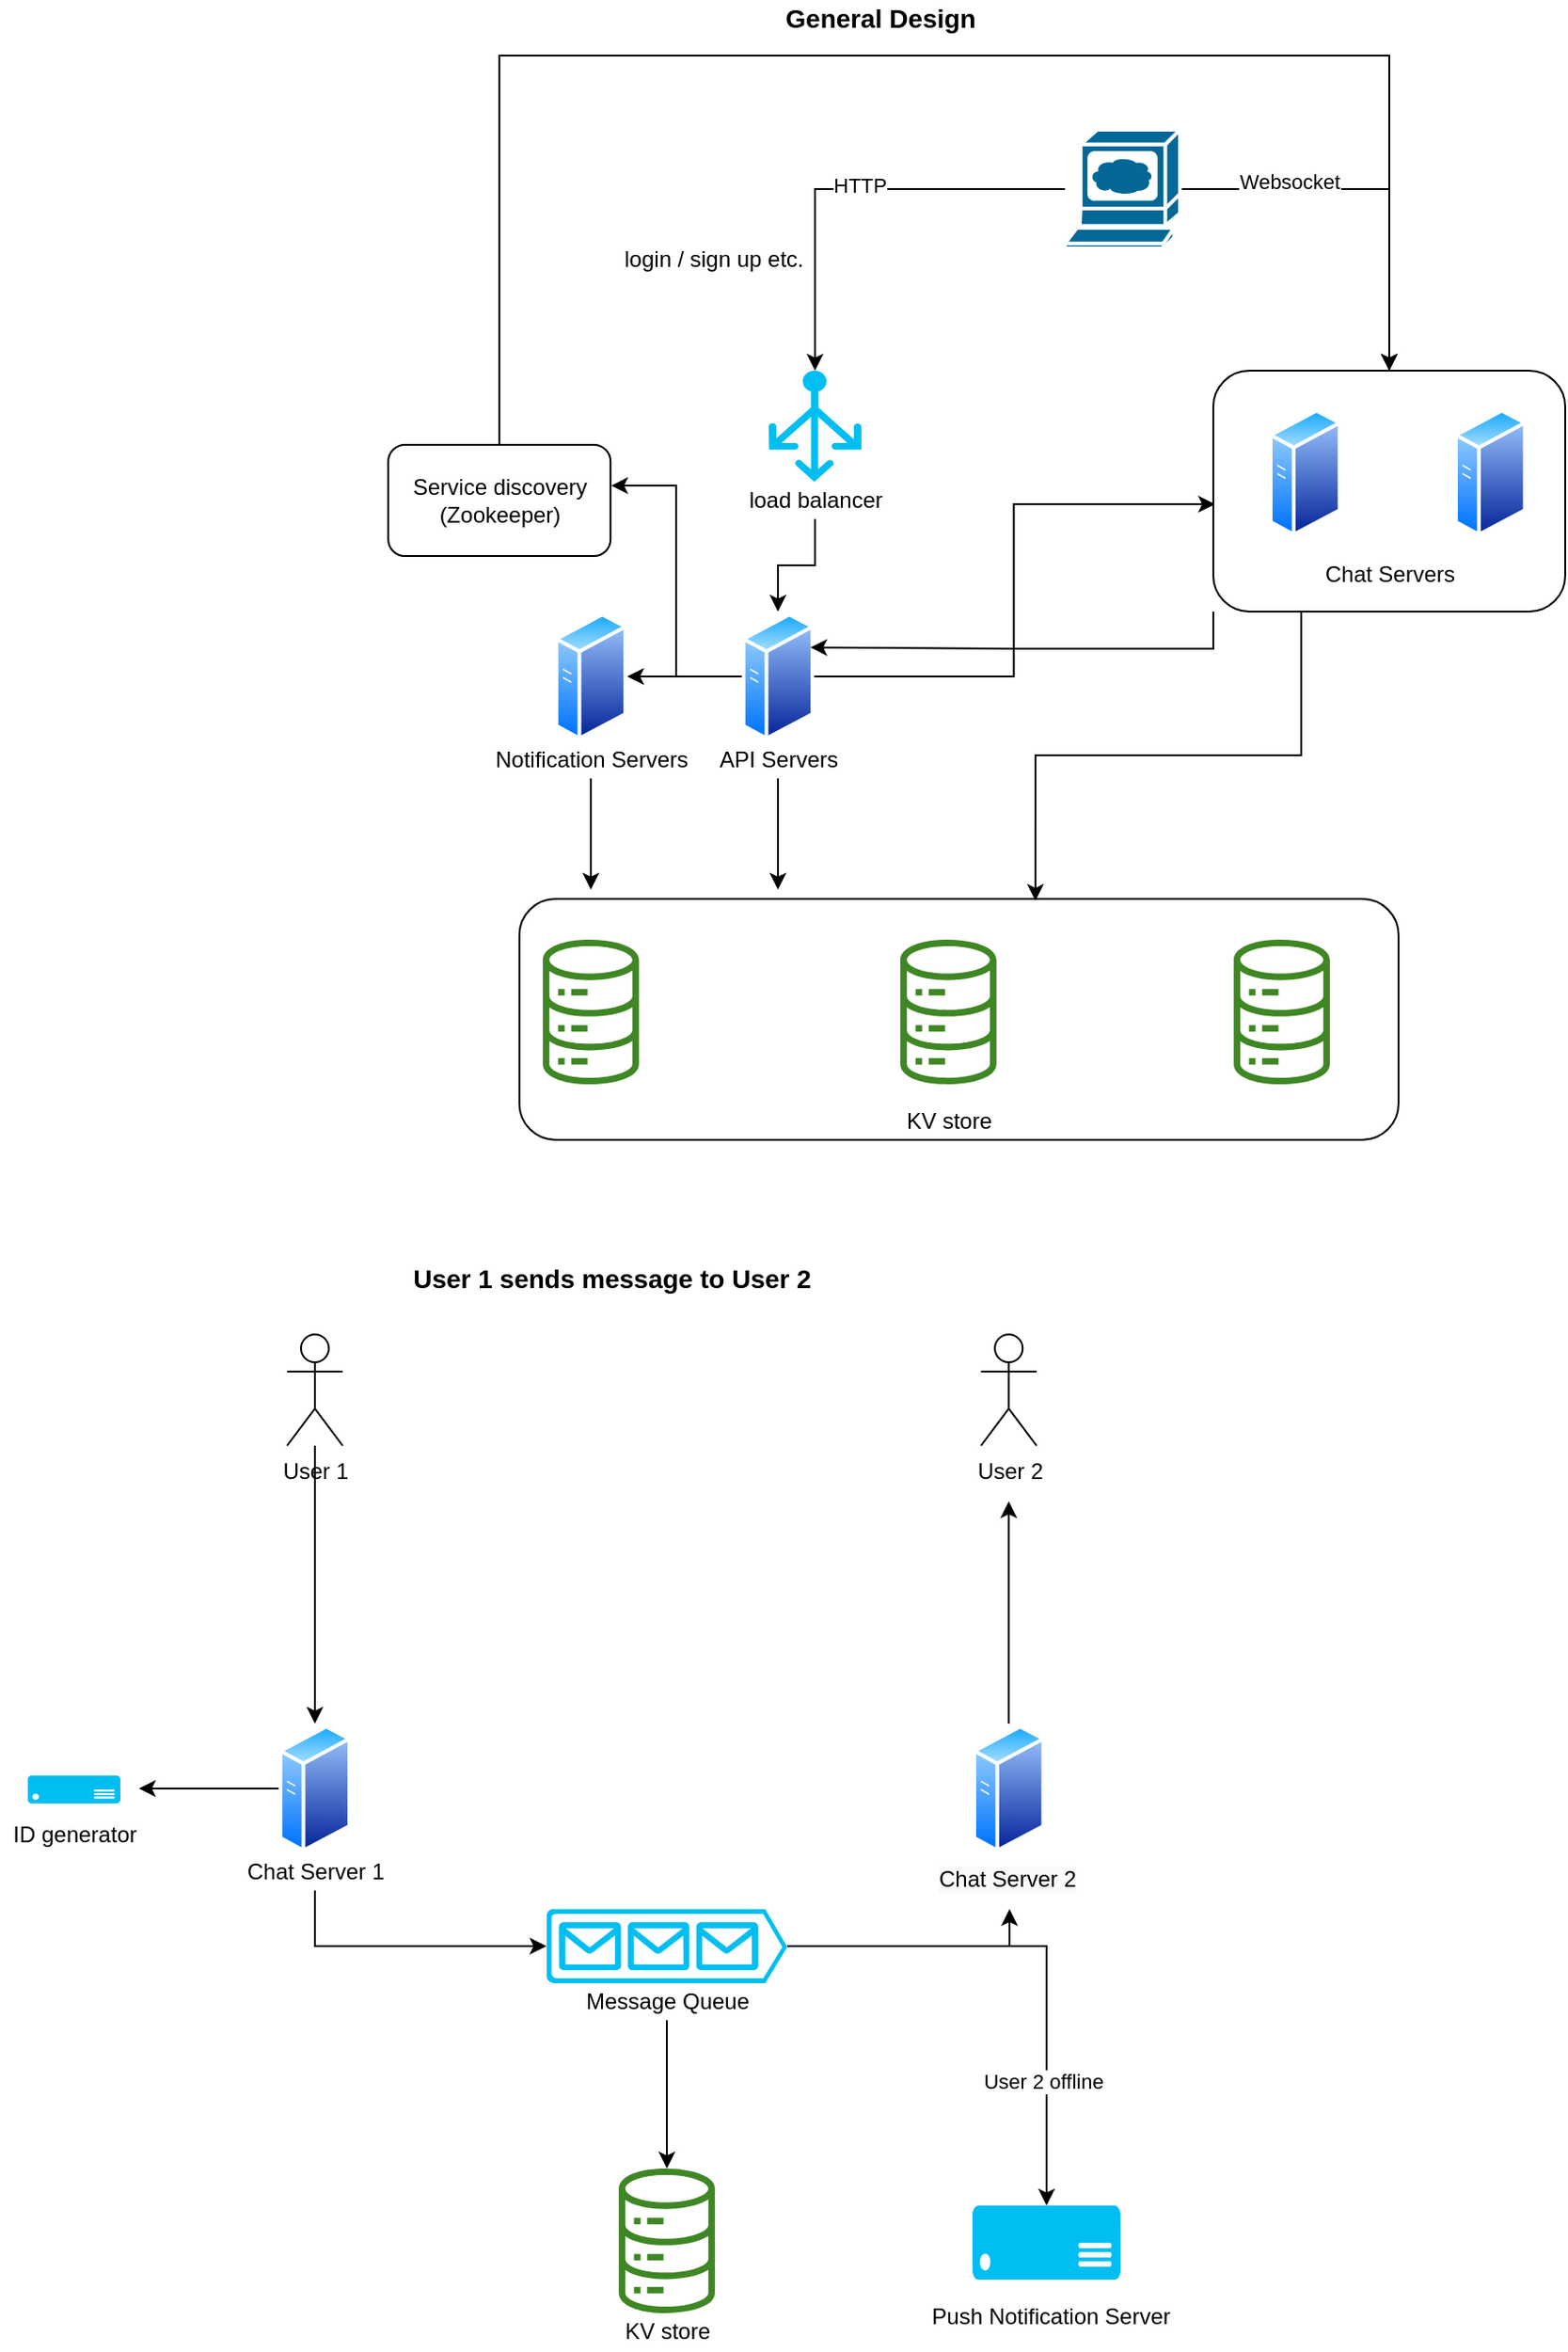 <mxfile version="17.4.4" type="github">
  <diagram id="Kc_5fzsNJj1rrljEpmhN" name="Page-1">
    <mxGraphModel dx="2076" dy="1129" grid="1" gridSize="10" guides="1" tooltips="1" connect="1" arrows="1" fold="1" page="1" pageScale="1" pageWidth="850" pageHeight="1100" math="0" shadow="0">
      <root>
        <mxCell id="0" />
        <mxCell id="1" parent="0" />
        <mxCell id="qmVG4XL9D6MHdwjUhQzo-19" value="" style="rounded=1;whiteSpace=wrap;html=1;" vertex="1" parent="1">
          <mxGeometry x="35.4" y="485" width="474.6" height="130" as="geometry" />
        </mxCell>
        <mxCell id="qmVG4XL9D6MHdwjUhQzo-8" style="edgeStyle=orthogonalEdgeStyle;rounded=0;orthogonalLoop=1;jettySize=auto;html=1;entryX=0.5;entryY=0;entryDx=0;entryDy=0;entryPerimeter=0;" edge="1" parent="1" source="qmVG4XL9D6MHdwjUhQzo-1" target="qmVG4XL9D6MHdwjUhQzo-2">
          <mxGeometry relative="1" as="geometry" />
        </mxCell>
        <mxCell id="qmVG4XL9D6MHdwjUhQzo-30" value="HTTP" style="edgeLabel;html=1;align=center;verticalAlign=middle;resizable=0;points=[];" vertex="1" connectable="0" parent="qmVG4XL9D6MHdwjUhQzo-8">
          <mxGeometry x="-0.047" y="-2" relative="1" as="geometry">
            <mxPoint as="offset" />
          </mxGeometry>
        </mxCell>
        <mxCell id="qmVG4XL9D6MHdwjUhQzo-25" style="edgeStyle=orthogonalEdgeStyle;rounded=0;orthogonalLoop=1;jettySize=auto;html=1;entryX=0.5;entryY=0;entryDx=0;entryDy=0;" edge="1" parent="1" source="qmVG4XL9D6MHdwjUhQzo-1" target="qmVG4XL9D6MHdwjUhQzo-13">
          <mxGeometry relative="1" as="geometry" />
        </mxCell>
        <mxCell id="qmVG4XL9D6MHdwjUhQzo-31" value="Websocket" style="edgeLabel;html=1;align=center;verticalAlign=middle;resizable=0;points=[];" vertex="1" connectable="0" parent="qmVG4XL9D6MHdwjUhQzo-25">
          <mxGeometry x="-0.441" y="4" relative="1" as="geometry">
            <mxPoint as="offset" />
          </mxGeometry>
        </mxCell>
        <mxCell id="qmVG4XL9D6MHdwjUhQzo-1" value="" style="shape=mxgraph.cisco.computers_and_peripherals.web_browser;html=1;pointerEvents=1;dashed=0;fillColor=#036897;strokeColor=#ffffff;strokeWidth=2;verticalLabelPosition=bottom;verticalAlign=top;align=center;outlineConnect=0;" vertex="1" parent="1">
          <mxGeometry x="330" y="70" width="62" height="64" as="geometry" />
        </mxCell>
        <mxCell id="qmVG4XL9D6MHdwjUhQzo-2" value="" style="verticalLabelPosition=bottom;html=1;verticalAlign=top;align=center;strokeColor=none;fillColor=#00BEF2;shape=mxgraph.azure.load_balancer_generic;pointerEvents=1;" vertex="1" parent="1">
          <mxGeometry x="170" y="200" width="50" height="60" as="geometry" />
        </mxCell>
        <mxCell id="qmVG4XL9D6MHdwjUhQzo-3" value="" style="aspect=fixed;perimeter=ellipsePerimeter;html=1;align=center;shadow=0;dashed=0;spacingTop=3;image;image=img/lib/active_directory/generic_server.svg;" vertex="1" parent="1">
          <mxGeometry x="54.4" y="330" width="39.2" height="70" as="geometry" />
        </mxCell>
        <mxCell id="qmVG4XL9D6MHdwjUhQzo-5" value="" style="sketch=0;outlineConnect=0;fontColor=#232F3E;gradientColor=none;fillColor=#3F8624;strokeColor=none;dashed=0;verticalLabelPosition=bottom;verticalAlign=top;align=center;html=1;fontSize=12;fontStyle=0;aspect=fixed;pointerEvents=1;shape=mxgraph.aws4.iot_analytics_data_store;" vertex="1" parent="1">
          <mxGeometry x="47" y="507" width="54" height="78" as="geometry" />
        </mxCell>
        <mxCell id="qmVG4XL9D6MHdwjUhQzo-10" style="edgeStyle=orthogonalEdgeStyle;rounded=0;orthogonalLoop=1;jettySize=auto;html=1;entryX=1;entryY=0.5;entryDx=0;entryDy=0;" edge="1" parent="1" source="qmVG4XL9D6MHdwjUhQzo-6" target="qmVG4XL9D6MHdwjUhQzo-3">
          <mxGeometry relative="1" as="geometry" />
        </mxCell>
        <mxCell id="qmVG4XL9D6MHdwjUhQzo-27" style="edgeStyle=orthogonalEdgeStyle;rounded=0;orthogonalLoop=1;jettySize=auto;html=1;entryX=0.005;entryY=0.554;entryDx=0;entryDy=0;entryPerimeter=0;" edge="1" parent="1" source="qmVG4XL9D6MHdwjUhQzo-6" target="qmVG4XL9D6MHdwjUhQzo-13">
          <mxGeometry relative="1" as="geometry" />
        </mxCell>
        <mxCell id="qmVG4XL9D6MHdwjUhQzo-34" style="edgeStyle=orthogonalEdgeStyle;rounded=0;orthogonalLoop=1;jettySize=auto;html=1;entryX=1.003;entryY=0.367;entryDx=0;entryDy=0;entryPerimeter=0;" edge="1" parent="1" source="qmVG4XL9D6MHdwjUhQzo-6" target="qmVG4XL9D6MHdwjUhQzo-33">
          <mxGeometry relative="1" as="geometry" />
        </mxCell>
        <mxCell id="qmVG4XL9D6MHdwjUhQzo-6" value="" style="aspect=fixed;perimeter=ellipsePerimeter;html=1;align=center;shadow=0;dashed=0;spacingTop=3;image;image=img/lib/active_directory/generic_server.svg;" vertex="1" parent="1">
          <mxGeometry x="155.4" y="330" width="39.2" height="70" as="geometry" />
        </mxCell>
        <mxCell id="qmVG4XL9D6MHdwjUhQzo-26" style="edgeStyle=orthogonalEdgeStyle;rounded=0;orthogonalLoop=1;jettySize=auto;html=1;exitX=0.25;exitY=1;exitDx=0;exitDy=0;entryX=0.587;entryY=0.008;entryDx=0;entryDy=0;entryPerimeter=0;" edge="1" parent="1" source="qmVG4XL9D6MHdwjUhQzo-13" target="qmVG4XL9D6MHdwjUhQzo-19">
          <mxGeometry relative="1" as="geometry" />
        </mxCell>
        <mxCell id="qmVG4XL9D6MHdwjUhQzo-29" style="edgeStyle=orthogonalEdgeStyle;rounded=0;orthogonalLoop=1;jettySize=auto;html=1;exitX=0;exitY=1;exitDx=0;exitDy=0;entryX=1;entryY=0.25;entryDx=0;entryDy=0;" edge="1" parent="1" source="qmVG4XL9D6MHdwjUhQzo-13" target="qmVG4XL9D6MHdwjUhQzo-6">
          <mxGeometry relative="1" as="geometry" />
        </mxCell>
        <mxCell id="qmVG4XL9D6MHdwjUhQzo-13" value="" style="rounded=1;whiteSpace=wrap;html=1;" vertex="1" parent="1">
          <mxGeometry x="410" y="200" width="190" height="130" as="geometry" />
        </mxCell>
        <mxCell id="qmVG4XL9D6MHdwjUhQzo-7" value="" style="aspect=fixed;perimeter=ellipsePerimeter;html=1;align=center;shadow=0;dashed=0;spacingTop=3;image;image=img/lib/active_directory/generic_server.svg;" vertex="1" parent="1">
          <mxGeometry x="440" y="220" width="39.2" height="70" as="geometry" />
        </mxCell>
        <mxCell id="qmVG4XL9D6MHdwjUhQzo-4" value="" style="aspect=fixed;perimeter=ellipsePerimeter;html=1;align=center;shadow=0;dashed=0;spacingTop=3;image;image=img/lib/active_directory/generic_server.svg;" vertex="1" parent="1">
          <mxGeometry x="540" y="220" width="39.2" height="70" as="geometry" />
        </mxCell>
        <mxCell id="qmVG4XL9D6MHdwjUhQzo-24" style="edgeStyle=orthogonalEdgeStyle;rounded=0;orthogonalLoop=1;jettySize=auto;html=1;entryX=0.5;entryY=0;entryDx=0;entryDy=0;" edge="1" parent="1" source="qmVG4XL9D6MHdwjUhQzo-14" target="qmVG4XL9D6MHdwjUhQzo-6">
          <mxGeometry relative="1" as="geometry" />
        </mxCell>
        <mxCell id="qmVG4XL9D6MHdwjUhQzo-14" value="load balancer" style="text;html=1;align=center;verticalAlign=middle;resizable=0;points=[];autosize=1;strokeColor=none;fillColor=none;" vertex="1" parent="1">
          <mxGeometry x="150" y="260" width="90" height="20" as="geometry" />
        </mxCell>
        <mxCell id="qmVG4XL9D6MHdwjUhQzo-22" style="edgeStyle=orthogonalEdgeStyle;rounded=0;orthogonalLoop=1;jettySize=auto;html=1;" edge="1" parent="1" source="qmVG4XL9D6MHdwjUhQzo-15">
          <mxGeometry relative="1" as="geometry">
            <mxPoint x="175" y="480" as="targetPoint" />
          </mxGeometry>
        </mxCell>
        <mxCell id="qmVG4XL9D6MHdwjUhQzo-15" value="API Servers" style="text;html=1;align=center;verticalAlign=middle;resizable=0;points=[];autosize=1;strokeColor=none;fillColor=none;" vertex="1" parent="1">
          <mxGeometry x="135" y="400" width="80" height="20" as="geometry" />
        </mxCell>
        <mxCell id="qmVG4XL9D6MHdwjUhQzo-21" style="edgeStyle=orthogonalEdgeStyle;rounded=0;orthogonalLoop=1;jettySize=auto;html=1;" edge="1" parent="1" source="qmVG4XL9D6MHdwjUhQzo-16">
          <mxGeometry relative="1" as="geometry">
            <mxPoint x="74" y="480" as="targetPoint" />
          </mxGeometry>
        </mxCell>
        <mxCell id="qmVG4XL9D6MHdwjUhQzo-16" value="Notification Servers" style="text;html=1;align=center;verticalAlign=middle;resizable=0;points=[];autosize=1;strokeColor=none;fillColor=none;" vertex="1" parent="1">
          <mxGeometry x="14" y="400" width="120" height="20" as="geometry" />
        </mxCell>
        <mxCell id="qmVG4XL9D6MHdwjUhQzo-17" value="" style="sketch=0;outlineConnect=0;fontColor=#232F3E;gradientColor=none;fillColor=#3F8624;strokeColor=none;dashed=0;verticalLabelPosition=bottom;verticalAlign=top;align=center;html=1;fontSize=12;fontStyle=0;aspect=fixed;pointerEvents=1;shape=mxgraph.aws4.iot_analytics_data_store;" vertex="1" parent="1">
          <mxGeometry x="240" y="507" width="54" height="78" as="geometry" />
        </mxCell>
        <mxCell id="qmVG4XL9D6MHdwjUhQzo-18" value="" style="sketch=0;outlineConnect=0;fontColor=#232F3E;gradientColor=none;fillColor=#3F8624;strokeColor=none;dashed=0;verticalLabelPosition=bottom;verticalAlign=top;align=center;html=1;fontSize=12;fontStyle=0;aspect=fixed;pointerEvents=1;shape=mxgraph.aws4.iot_analytics_data_store;" vertex="1" parent="1">
          <mxGeometry x="420" y="507" width="54" height="78" as="geometry" />
        </mxCell>
        <mxCell id="qmVG4XL9D6MHdwjUhQzo-20" value="KV store" style="text;html=1;align=center;verticalAlign=middle;resizable=0;points=[];autosize=1;strokeColor=none;fillColor=none;" vertex="1" parent="1">
          <mxGeometry x="237" y="595" width="60" height="20" as="geometry" />
        </mxCell>
        <mxCell id="qmVG4XL9D6MHdwjUhQzo-23" value="Chat Servers" style="text;html=1;align=center;verticalAlign=middle;resizable=0;points=[];autosize=1;strokeColor=none;fillColor=none;" vertex="1" parent="1">
          <mxGeometry x="460" y="300" width="90" height="20" as="geometry" />
        </mxCell>
        <mxCell id="qmVG4XL9D6MHdwjUhQzo-32" value="login / sign up etc." style="text;html=1;align=center;verticalAlign=middle;resizable=0;points=[];autosize=1;strokeColor=none;fillColor=none;" vertex="1" parent="1">
          <mxGeometry x="84.6" y="130" width="110" height="20" as="geometry" />
        </mxCell>
        <mxCell id="qmVG4XL9D6MHdwjUhQzo-35" style="edgeStyle=orthogonalEdgeStyle;rounded=0;orthogonalLoop=1;jettySize=auto;html=1;entryX=0.5;entryY=0;entryDx=0;entryDy=0;" edge="1" parent="1" source="qmVG4XL9D6MHdwjUhQzo-33" target="qmVG4XL9D6MHdwjUhQzo-13">
          <mxGeometry relative="1" as="geometry">
            <Array as="points">
              <mxPoint x="25" y="30" />
              <mxPoint x="505" y="30" />
            </Array>
          </mxGeometry>
        </mxCell>
        <mxCell id="qmVG4XL9D6MHdwjUhQzo-33" value="Service discovery (Zookeeper)" style="rounded=1;whiteSpace=wrap;html=1;" vertex="1" parent="1">
          <mxGeometry x="-35.4" y="240" width="120" height="60" as="geometry" />
        </mxCell>
        <mxCell id="qmVG4XL9D6MHdwjUhQzo-54" style="edgeStyle=orthogonalEdgeStyle;rounded=0;orthogonalLoop=1;jettySize=auto;html=1;entryX=0.5;entryY=0;entryDx=0;entryDy=0;" edge="1" parent="1" source="qmVG4XL9D6MHdwjUhQzo-36" target="qmVG4XL9D6MHdwjUhQzo-37">
          <mxGeometry relative="1" as="geometry" />
        </mxCell>
        <mxCell id="qmVG4XL9D6MHdwjUhQzo-36" value="User 1" style="shape=umlActor;verticalLabelPosition=bottom;verticalAlign=top;html=1;outlineConnect=0;" vertex="1" parent="1">
          <mxGeometry x="-90" y="720" width="30" height="60" as="geometry" />
        </mxCell>
        <mxCell id="qmVG4XL9D6MHdwjUhQzo-55" style="edgeStyle=orthogonalEdgeStyle;rounded=0;orthogonalLoop=1;jettySize=auto;html=1;" edge="1" parent="1" source="qmVG4XL9D6MHdwjUhQzo-37">
          <mxGeometry relative="1" as="geometry">
            <mxPoint x="-170" y="965" as="targetPoint" />
          </mxGeometry>
        </mxCell>
        <mxCell id="qmVG4XL9D6MHdwjUhQzo-37" value="" style="aspect=fixed;perimeter=ellipsePerimeter;html=1;align=center;shadow=0;dashed=0;spacingTop=3;image;image=img/lib/active_directory/generic_server.svg;" vertex="1" parent="1">
          <mxGeometry x="-94.6" y="930" width="39.2" height="70" as="geometry" />
        </mxCell>
        <mxCell id="qmVG4XL9D6MHdwjUhQzo-59" style="edgeStyle=orthogonalEdgeStyle;rounded=0;orthogonalLoop=1;jettySize=auto;html=1;" edge="1" parent="1" source="qmVG4XL9D6MHdwjUhQzo-38">
          <mxGeometry relative="1" as="geometry">
            <mxPoint x="299.6" y="810" as="targetPoint" />
          </mxGeometry>
        </mxCell>
        <mxCell id="qmVG4XL9D6MHdwjUhQzo-38" value="" style="aspect=fixed;perimeter=ellipsePerimeter;html=1;align=center;shadow=0;dashed=0;spacingTop=3;image;image=img/lib/active_directory/generic_server.svg;" vertex="1" parent="1">
          <mxGeometry x="280" y="930" width="39.2" height="70" as="geometry" />
        </mxCell>
        <mxCell id="qmVG4XL9D6MHdwjUhQzo-39" value="User 2" style="shape=umlActor;verticalLabelPosition=bottom;verticalAlign=top;html=1;outlineConnect=0;" vertex="1" parent="1">
          <mxGeometry x="284.6" y="720" width="30" height="60" as="geometry" />
        </mxCell>
        <mxCell id="qmVG4XL9D6MHdwjUhQzo-58" style="edgeStyle=orthogonalEdgeStyle;rounded=0;orthogonalLoop=1;jettySize=auto;html=1;entryX=0.5;entryY=1;entryDx=0;entryDy=0;" edge="1" parent="1" source="qmVG4XL9D6MHdwjUhQzo-40" target="qmVG4XL9D6MHdwjUhQzo-47">
          <mxGeometry relative="1" as="geometry" />
        </mxCell>
        <mxCell id="qmVG4XL9D6MHdwjUhQzo-60" style="edgeStyle=orthogonalEdgeStyle;rounded=0;orthogonalLoop=1;jettySize=auto;html=1;entryX=0.5;entryY=0;entryDx=0;entryDy=0;entryPerimeter=0;" edge="1" parent="1" source="qmVG4XL9D6MHdwjUhQzo-40" target="qmVG4XL9D6MHdwjUhQzo-51">
          <mxGeometry relative="1" as="geometry" />
        </mxCell>
        <mxCell id="qmVG4XL9D6MHdwjUhQzo-61" value="User 2 offline" style="edgeLabel;html=1;align=center;verticalAlign=middle;resizable=0;points=[];" vertex="1" connectable="0" parent="qmVG4XL9D6MHdwjUhQzo-60">
          <mxGeometry x="0.521" y="-2" relative="1" as="geometry">
            <mxPoint as="offset" />
          </mxGeometry>
        </mxCell>
        <mxCell id="qmVG4XL9D6MHdwjUhQzo-40" value="" style="verticalLabelPosition=bottom;html=1;verticalAlign=top;align=center;strokeColor=none;fillColor=#00BEF2;shape=mxgraph.azure.queue_generic;pointerEvents=1;" vertex="1" parent="1">
          <mxGeometry x="50" y="1030" width="130" height="40" as="geometry" />
        </mxCell>
        <mxCell id="qmVG4XL9D6MHdwjUhQzo-44" value="" style="verticalLabelPosition=bottom;html=1;verticalAlign=top;align=center;strokeColor=none;fillColor=#00BEF2;shape=mxgraph.azure.server;" vertex="1" parent="1">
          <mxGeometry x="-230" y="958" width="50" height="15" as="geometry" />
        </mxCell>
        <mxCell id="qmVG4XL9D6MHdwjUhQzo-45" value="ID generator" style="text;html=1;align=center;verticalAlign=middle;resizable=0;points=[];autosize=1;strokeColor=none;fillColor=none;" vertex="1" parent="1">
          <mxGeometry x="-245" y="980" width="80" height="20" as="geometry" />
        </mxCell>
        <mxCell id="qmVG4XL9D6MHdwjUhQzo-56" style="edgeStyle=orthogonalEdgeStyle;rounded=0;orthogonalLoop=1;jettySize=auto;html=1;entryX=0;entryY=0.5;entryDx=0;entryDy=0;entryPerimeter=0;" edge="1" parent="1" source="qmVG4XL9D6MHdwjUhQzo-46" target="qmVG4XL9D6MHdwjUhQzo-40">
          <mxGeometry relative="1" as="geometry">
            <Array as="points">
              <mxPoint x="-75" y="1050" />
            </Array>
          </mxGeometry>
        </mxCell>
        <mxCell id="qmVG4XL9D6MHdwjUhQzo-46" value="Chat Server 1" style="text;html=1;align=center;verticalAlign=middle;resizable=0;points=[];autosize=1;strokeColor=none;fillColor=none;" vertex="1" parent="1">
          <mxGeometry x="-120" y="1000" width="90" height="20" as="geometry" />
        </mxCell>
        <mxCell id="qmVG4XL9D6MHdwjUhQzo-47" value="&lt;span style=&quot;color: rgb(0 , 0 , 0) ; font-family: &amp;#34;helvetica&amp;#34; ; font-size: 12px ; font-style: normal ; font-weight: 400 ; letter-spacing: normal ; text-align: center ; text-indent: 0px ; text-transform: none ; word-spacing: 0px ; background-color: rgb(248 , 249 , 250) ; display: inline ; float: none&quot;&gt;Chat Server 2&lt;/span&gt;" style="text;whiteSpace=wrap;html=1;" vertex="1" parent="1">
          <mxGeometry x="260" y="1000" width="80" height="30" as="geometry" />
        </mxCell>
        <mxCell id="qmVG4XL9D6MHdwjUhQzo-57" style="edgeStyle=orthogonalEdgeStyle;rounded=0;orthogonalLoop=1;jettySize=auto;html=1;" edge="1" parent="1" source="qmVG4XL9D6MHdwjUhQzo-48" target="qmVG4XL9D6MHdwjUhQzo-49">
          <mxGeometry relative="1" as="geometry" />
        </mxCell>
        <mxCell id="qmVG4XL9D6MHdwjUhQzo-48" value="Message Queue" style="text;html=1;align=center;verticalAlign=middle;resizable=0;points=[];autosize=1;strokeColor=none;fillColor=none;" vertex="1" parent="1">
          <mxGeometry x="65" y="1070" width="100" height="20" as="geometry" />
        </mxCell>
        <mxCell id="qmVG4XL9D6MHdwjUhQzo-49" value="" style="sketch=0;outlineConnect=0;fontColor=#232F3E;gradientColor=none;fillColor=#3F8624;strokeColor=none;dashed=0;verticalLabelPosition=bottom;verticalAlign=top;align=center;html=1;fontSize=12;fontStyle=0;aspect=fixed;pointerEvents=1;shape=mxgraph.aws4.iot_analytics_data_store;" vertex="1" parent="1">
          <mxGeometry x="88" y="1170" width="54" height="78" as="geometry" />
        </mxCell>
        <mxCell id="qmVG4XL9D6MHdwjUhQzo-50" value="KV store" style="text;html=1;align=center;verticalAlign=middle;resizable=0;points=[];autosize=1;strokeColor=none;fillColor=none;" vertex="1" parent="1">
          <mxGeometry x="84.6" y="1248" width="60" height="20" as="geometry" />
        </mxCell>
        <mxCell id="qmVG4XL9D6MHdwjUhQzo-51" value="" style="verticalLabelPosition=bottom;html=1;verticalAlign=top;align=center;strokeColor=none;fillColor=#00BEF2;shape=mxgraph.azure.server;" vertex="1" parent="1">
          <mxGeometry x="280" y="1190" width="80" height="40" as="geometry" />
        </mxCell>
        <mxCell id="qmVG4XL9D6MHdwjUhQzo-53" value="Push Notification Server" style="text;html=1;align=center;verticalAlign=middle;resizable=0;points=[];autosize=1;strokeColor=none;fillColor=none;" vertex="1" parent="1">
          <mxGeometry x="252" y="1240" width="140" height="20" as="geometry" />
        </mxCell>
        <mxCell id="qmVG4XL9D6MHdwjUhQzo-62" value="User 1 sends message to User 2" style="text;html=1;align=center;verticalAlign=middle;resizable=0;points=[];autosize=1;strokeColor=none;fillColor=none;fontSize=14;fontStyle=1" vertex="1" parent="1">
          <mxGeometry x="-30" y="680" width="230" height="20" as="geometry" />
        </mxCell>
        <mxCell id="qmVG4XL9D6MHdwjUhQzo-63" value="General Design" style="text;html=1;align=center;verticalAlign=middle;resizable=0;points=[];autosize=1;strokeColor=none;fillColor=none;fontSize=14;fontStyle=1" vertex="1" parent="1">
          <mxGeometry x="170" width="120" height="20" as="geometry" />
        </mxCell>
      </root>
    </mxGraphModel>
  </diagram>
</mxfile>
